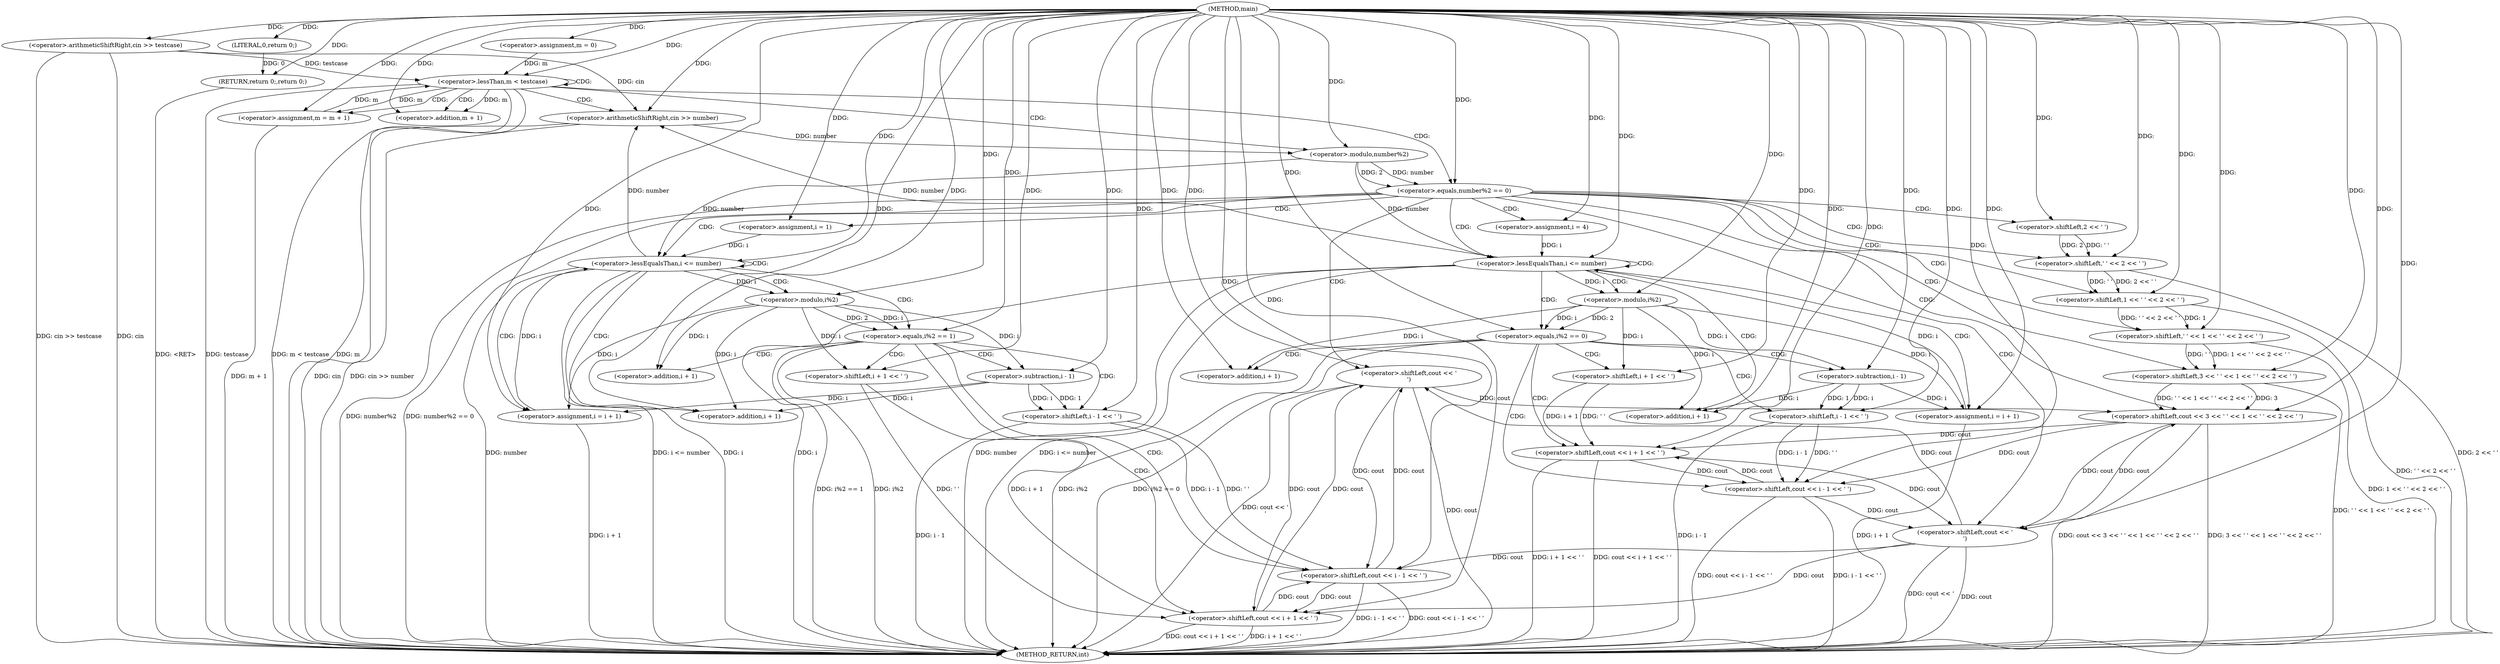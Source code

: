 digraph "main" {  
"1000134" [label = "(METHOD,main)" ]
"1000262" [label = "(METHOD_RETURN,int)" ]
"1000137" [label = "(<operator>.arithmeticShiftRight,cin >> testcase)" ]
"1000260" [label = "(RETURN,return 0;,return 0;)" ]
"1000142" [label = "(<operator>.assignment,m = 0)" ]
"1000145" [label = "(<operator>.lessThan,m < testcase)" ]
"1000148" [label = "(<operator>.assignment,m = m + 1)" ]
"1000261" [label = "(LITERAL,0,return 0;)" ]
"1000155" [label = "(<operator>.arithmeticShiftRight,cin >> number)" ]
"1000150" [label = "(<operator>.addition,m + 1)" ]
"1000159" [label = "(<operator>.equals,number%2 == 0)" ]
"1000202" [label = "(<operator>.shiftLeft,cout << '\n')" ]
"1000160" [label = "(<operator>.modulo,number%2)" ]
"1000167" [label = "(<operator>.assignment,i = 1)" ]
"1000170" [label = "(<operator>.lessEqualsThan,i <= number)" ]
"1000173" [label = "(<operator>.assignment,i = i + 1)" ]
"1000207" [label = "(<operator>.shiftLeft,cout << 3 << ' ' << 1 << ' ' << 2 << ' ')" ]
"1000257" [label = "(<operator>.shiftLeft,cout << '\n')" ]
"1000222" [label = "(<operator>.assignment,i = 4)" ]
"1000225" [label = "(<operator>.lessEqualsThan,i <= number)" ]
"1000228" [label = "(<operator>.assignment,i = i + 1)" ]
"1000175" [label = "(<operator>.addition,i + 1)" ]
"1000180" [label = "(<operator>.equals,i%2 == 1)" ]
"1000209" [label = "(<operator>.shiftLeft,3 << ' ' << 1 << ' ' << 2 << ' ')" ]
"1000186" [label = "(<operator>.shiftLeft,cout << i + 1 << ' ')" ]
"1000211" [label = "(<operator>.shiftLeft,' ' << 1 << ' ' << 2 << ' ')" ]
"1000230" [label = "(<operator>.addition,i + 1)" ]
"1000235" [label = "(<operator>.equals,i%2 == 0)" ]
"1000181" [label = "(<operator>.modulo,i%2)" ]
"1000195" [label = "(<operator>.shiftLeft,cout << i - 1 << ' ')" ]
"1000213" [label = "(<operator>.shiftLeft,1 << ' ' << 2 << ' ')" ]
"1000241" [label = "(<operator>.shiftLeft,cout << i + 1 << ' ')" ]
"1000188" [label = "(<operator>.shiftLeft,i + 1 << ' ')" ]
"1000215" [label = "(<operator>.shiftLeft,' ' << 2 << ' ')" ]
"1000236" [label = "(<operator>.modulo,i%2)" ]
"1000250" [label = "(<operator>.shiftLeft,cout << i - 1 << ' ')" ]
"1000189" [label = "(<operator>.addition,i + 1)" ]
"1000197" [label = "(<operator>.shiftLeft,i - 1 << ' ')" ]
"1000217" [label = "(<operator>.shiftLeft,2 << ' ')" ]
"1000243" [label = "(<operator>.shiftLeft,i + 1 << ' ')" ]
"1000198" [label = "(<operator>.subtraction,i - 1)" ]
"1000244" [label = "(<operator>.addition,i + 1)" ]
"1000252" [label = "(<operator>.shiftLeft,i - 1 << ' ')" ]
"1000253" [label = "(<operator>.subtraction,i - 1)" ]
  "1000137" -> "1000262"  [ label = "DDG: cin"] 
  "1000137" -> "1000262"  [ label = "DDG: cin >> testcase"] 
  "1000145" -> "1000262"  [ label = "DDG: m"] 
  "1000145" -> "1000262"  [ label = "DDG: testcase"] 
  "1000145" -> "1000262"  [ label = "DDG: m < testcase"] 
  "1000155" -> "1000262"  [ label = "DDG: cin"] 
  "1000155" -> "1000262"  [ label = "DDG: cin >> number"] 
  "1000159" -> "1000262"  [ label = "DDG: number%2"] 
  "1000159" -> "1000262"  [ label = "DDG: number%2 == 0"] 
  "1000215" -> "1000262"  [ label = "DDG: 2 << ' '"] 
  "1000213" -> "1000262"  [ label = "DDG: ' ' << 2 << ' '"] 
  "1000211" -> "1000262"  [ label = "DDG: 1 << ' ' << 2 << ' '"] 
  "1000209" -> "1000262"  [ label = "DDG: ' ' << 1 << ' ' << 2 << ' '"] 
  "1000207" -> "1000262"  [ label = "DDG: 3 << ' ' << 1 << ' ' << 2 << ' '"] 
  "1000207" -> "1000262"  [ label = "DDG: cout << 3 << ' ' << 1 << ' ' << 2 << ' '"] 
  "1000225" -> "1000262"  [ label = "DDG: i"] 
  "1000225" -> "1000262"  [ label = "DDG: number"] 
  "1000225" -> "1000262"  [ label = "DDG: i <= number"] 
  "1000257" -> "1000262"  [ label = "DDG: cout"] 
  "1000257" -> "1000262"  [ label = "DDG: cout << '\n'"] 
  "1000235" -> "1000262"  [ label = "DDG: i%2"] 
  "1000235" -> "1000262"  [ label = "DDG: i%2 == 0"] 
  "1000252" -> "1000262"  [ label = "DDG: i - 1"] 
  "1000250" -> "1000262"  [ label = "DDG: i - 1 << ' '"] 
  "1000250" -> "1000262"  [ label = "DDG: cout << i - 1 << ' '"] 
  "1000241" -> "1000262"  [ label = "DDG: i + 1 << ' '"] 
  "1000241" -> "1000262"  [ label = "DDG: cout << i + 1 << ' '"] 
  "1000228" -> "1000262"  [ label = "DDG: i + 1"] 
  "1000170" -> "1000262"  [ label = "DDG: i"] 
  "1000170" -> "1000262"  [ label = "DDG: number"] 
  "1000170" -> "1000262"  [ label = "DDG: i <= number"] 
  "1000202" -> "1000262"  [ label = "DDG: cout"] 
  "1000202" -> "1000262"  [ label = "DDG: cout << '\n'"] 
  "1000148" -> "1000262"  [ label = "DDG: m + 1"] 
  "1000180" -> "1000262"  [ label = "DDG: i%2"] 
  "1000180" -> "1000262"  [ label = "DDG: i%2 == 1"] 
  "1000197" -> "1000262"  [ label = "DDG: i - 1"] 
  "1000195" -> "1000262"  [ label = "DDG: i - 1 << ' '"] 
  "1000195" -> "1000262"  [ label = "DDG: cout << i - 1 << ' '"] 
  "1000186" -> "1000262"  [ label = "DDG: i + 1 << ' '"] 
  "1000186" -> "1000262"  [ label = "DDG: cout << i + 1 << ' '"] 
  "1000173" -> "1000262"  [ label = "DDG: i + 1"] 
  "1000260" -> "1000262"  [ label = "DDG: <RET>"] 
  "1000261" -> "1000260"  [ label = "DDG: 0"] 
  "1000134" -> "1000260"  [ label = "DDG: "] 
  "1000134" -> "1000137"  [ label = "DDG: "] 
  "1000134" -> "1000142"  [ label = "DDG: "] 
  "1000145" -> "1000148"  [ label = "DDG: m"] 
  "1000134" -> "1000148"  [ label = "DDG: "] 
  "1000134" -> "1000261"  [ label = "DDG: "] 
  "1000142" -> "1000145"  [ label = "DDG: m"] 
  "1000148" -> "1000145"  [ label = "DDG: m"] 
  "1000134" -> "1000145"  [ label = "DDG: "] 
  "1000137" -> "1000145"  [ label = "DDG: testcase"] 
  "1000145" -> "1000150"  [ label = "DDG: m"] 
  "1000134" -> "1000150"  [ label = "DDG: "] 
  "1000137" -> "1000155"  [ label = "DDG: cin"] 
  "1000134" -> "1000155"  [ label = "DDG: "] 
  "1000225" -> "1000155"  [ label = "DDG: number"] 
  "1000170" -> "1000155"  [ label = "DDG: number"] 
  "1000160" -> "1000159"  [ label = "DDG: 2"] 
  "1000160" -> "1000159"  [ label = "DDG: number"] 
  "1000134" -> "1000159"  [ label = "DDG: "] 
  "1000155" -> "1000160"  [ label = "DDG: number"] 
  "1000134" -> "1000160"  [ label = "DDG: "] 
  "1000134" -> "1000167"  [ label = "DDG: "] 
  "1000198" -> "1000173"  [ label = "DDG: i"] 
  "1000134" -> "1000173"  [ label = "DDG: "] 
  "1000181" -> "1000173"  [ label = "DDG: i"] 
  "1000257" -> "1000202"  [ label = "DDG: cout"] 
  "1000195" -> "1000202"  [ label = "DDG: cout"] 
  "1000186" -> "1000202"  [ label = "DDG: cout"] 
  "1000134" -> "1000202"  [ label = "DDG: "] 
  "1000167" -> "1000170"  [ label = "DDG: i"] 
  "1000173" -> "1000170"  [ label = "DDG: i"] 
  "1000134" -> "1000170"  [ label = "DDG: "] 
  "1000160" -> "1000170"  [ label = "DDG: number"] 
  "1000257" -> "1000207"  [ label = "DDG: cout"] 
  "1000202" -> "1000207"  [ label = "DDG: cout"] 
  "1000134" -> "1000207"  [ label = "DDG: "] 
  "1000209" -> "1000207"  [ label = "DDG: 3"] 
  "1000209" -> "1000207"  [ label = "DDG: ' ' << 1 << ' ' << 2 << ' '"] 
  "1000134" -> "1000222"  [ label = "DDG: "] 
  "1000253" -> "1000228"  [ label = "DDG: i"] 
  "1000134" -> "1000228"  [ label = "DDG: "] 
  "1000236" -> "1000228"  [ label = "DDG: i"] 
  "1000207" -> "1000257"  [ label = "DDG: cout"] 
  "1000250" -> "1000257"  [ label = "DDG: cout"] 
  "1000241" -> "1000257"  [ label = "DDG: cout"] 
  "1000134" -> "1000257"  [ label = "DDG: "] 
  "1000198" -> "1000175"  [ label = "DDG: i"] 
  "1000134" -> "1000175"  [ label = "DDG: "] 
  "1000181" -> "1000175"  [ label = "DDG: i"] 
  "1000134" -> "1000209"  [ label = "DDG: "] 
  "1000211" -> "1000209"  [ label = "DDG: ' '"] 
  "1000211" -> "1000209"  [ label = "DDG: 1 << ' ' << 2 << ' '"] 
  "1000222" -> "1000225"  [ label = "DDG: i"] 
  "1000228" -> "1000225"  [ label = "DDG: i"] 
  "1000134" -> "1000225"  [ label = "DDG: "] 
  "1000160" -> "1000225"  [ label = "DDG: number"] 
  "1000181" -> "1000180"  [ label = "DDG: i"] 
  "1000181" -> "1000180"  [ label = "DDG: 2"] 
  "1000134" -> "1000180"  [ label = "DDG: "] 
  "1000134" -> "1000211"  [ label = "DDG: "] 
  "1000213" -> "1000211"  [ label = "DDG: ' ' << 2 << ' '"] 
  "1000213" -> "1000211"  [ label = "DDG: 1"] 
  "1000253" -> "1000230"  [ label = "DDG: i"] 
  "1000134" -> "1000230"  [ label = "DDG: "] 
  "1000236" -> "1000230"  [ label = "DDG: i"] 
  "1000170" -> "1000181"  [ label = "DDG: i"] 
  "1000134" -> "1000181"  [ label = "DDG: "] 
  "1000257" -> "1000186"  [ label = "DDG: cout"] 
  "1000202" -> "1000186"  [ label = "DDG: cout"] 
  "1000195" -> "1000186"  [ label = "DDG: cout"] 
  "1000134" -> "1000186"  [ label = "DDG: "] 
  "1000188" -> "1000186"  [ label = "DDG: ' '"] 
  "1000188" -> "1000186"  [ label = "DDG: i + 1"] 
  "1000134" -> "1000213"  [ label = "DDG: "] 
  "1000215" -> "1000213"  [ label = "DDG: ' '"] 
  "1000215" -> "1000213"  [ label = "DDG: 2 << ' '"] 
  "1000236" -> "1000235"  [ label = "DDG: 2"] 
  "1000236" -> "1000235"  [ label = "DDG: i"] 
  "1000134" -> "1000235"  [ label = "DDG: "] 
  "1000134" -> "1000188"  [ label = "DDG: "] 
  "1000181" -> "1000188"  [ label = "DDG: i"] 
  "1000257" -> "1000195"  [ label = "DDG: cout"] 
  "1000202" -> "1000195"  [ label = "DDG: cout"] 
  "1000186" -> "1000195"  [ label = "DDG: cout"] 
  "1000134" -> "1000195"  [ label = "DDG: "] 
  "1000197" -> "1000195"  [ label = "DDG: ' '"] 
  "1000197" -> "1000195"  [ label = "DDG: i - 1"] 
  "1000134" -> "1000215"  [ label = "DDG: "] 
  "1000217" -> "1000215"  [ label = "DDG: 2"] 
  "1000217" -> "1000215"  [ label = "DDG: ' '"] 
  "1000225" -> "1000236"  [ label = "DDG: i"] 
  "1000134" -> "1000236"  [ label = "DDG: "] 
  "1000207" -> "1000241"  [ label = "DDG: cout"] 
  "1000250" -> "1000241"  [ label = "DDG: cout"] 
  "1000134" -> "1000241"  [ label = "DDG: "] 
  "1000243" -> "1000241"  [ label = "DDG: ' '"] 
  "1000243" -> "1000241"  [ label = "DDG: i + 1"] 
  "1000181" -> "1000189"  [ label = "DDG: i"] 
  "1000134" -> "1000189"  [ label = "DDG: "] 
  "1000198" -> "1000197"  [ label = "DDG: 1"] 
  "1000198" -> "1000197"  [ label = "DDG: i"] 
  "1000134" -> "1000197"  [ label = "DDG: "] 
  "1000134" -> "1000217"  [ label = "DDG: "] 
  "1000236" -> "1000243"  [ label = "DDG: i"] 
  "1000134" -> "1000243"  [ label = "DDG: "] 
  "1000207" -> "1000250"  [ label = "DDG: cout"] 
  "1000241" -> "1000250"  [ label = "DDG: cout"] 
  "1000134" -> "1000250"  [ label = "DDG: "] 
  "1000252" -> "1000250"  [ label = "DDG: ' '"] 
  "1000252" -> "1000250"  [ label = "DDG: i - 1"] 
  "1000181" -> "1000198"  [ label = "DDG: i"] 
  "1000134" -> "1000198"  [ label = "DDG: "] 
  "1000236" -> "1000244"  [ label = "DDG: i"] 
  "1000134" -> "1000244"  [ label = "DDG: "] 
  "1000253" -> "1000252"  [ label = "DDG: 1"] 
  "1000253" -> "1000252"  [ label = "DDG: i"] 
  "1000134" -> "1000252"  [ label = "DDG: "] 
  "1000236" -> "1000253"  [ label = "DDG: i"] 
  "1000134" -> "1000253"  [ label = "DDG: "] 
  "1000145" -> "1000150"  [ label = "CDG: "] 
  "1000145" -> "1000148"  [ label = "CDG: "] 
  "1000145" -> "1000159"  [ label = "CDG: "] 
  "1000145" -> "1000155"  [ label = "CDG: "] 
  "1000145" -> "1000145"  [ label = "CDG: "] 
  "1000145" -> "1000160"  [ label = "CDG: "] 
  "1000159" -> "1000211"  [ label = "CDG: "] 
  "1000159" -> "1000213"  [ label = "CDG: "] 
  "1000159" -> "1000215"  [ label = "CDG: "] 
  "1000159" -> "1000225"  [ label = "CDG: "] 
  "1000159" -> "1000222"  [ label = "CDG: "] 
  "1000159" -> "1000207"  [ label = "CDG: "] 
  "1000159" -> "1000167"  [ label = "CDG: "] 
  "1000159" -> "1000257"  [ label = "CDG: "] 
  "1000159" -> "1000202"  [ label = "CDG: "] 
  "1000159" -> "1000170"  [ label = "CDG: "] 
  "1000159" -> "1000217"  [ label = "CDG: "] 
  "1000159" -> "1000209"  [ label = "CDG: "] 
  "1000170" -> "1000180"  [ label = "CDG: "] 
  "1000170" -> "1000173"  [ label = "CDG: "] 
  "1000170" -> "1000175"  [ label = "CDG: "] 
  "1000170" -> "1000170"  [ label = "CDG: "] 
  "1000170" -> "1000181"  [ label = "CDG: "] 
  "1000225" -> "1000230"  [ label = "CDG: "] 
  "1000225" -> "1000236"  [ label = "CDG: "] 
  "1000225" -> "1000225"  [ label = "CDG: "] 
  "1000225" -> "1000235"  [ label = "CDG: "] 
  "1000225" -> "1000228"  [ label = "CDG: "] 
  "1000180" -> "1000195"  [ label = "CDG: "] 
  "1000180" -> "1000197"  [ label = "CDG: "] 
  "1000180" -> "1000186"  [ label = "CDG: "] 
  "1000180" -> "1000189"  [ label = "CDG: "] 
  "1000180" -> "1000188"  [ label = "CDG: "] 
  "1000180" -> "1000198"  [ label = "CDG: "] 
  "1000235" -> "1000243"  [ label = "CDG: "] 
  "1000235" -> "1000244"  [ label = "CDG: "] 
  "1000235" -> "1000253"  [ label = "CDG: "] 
  "1000235" -> "1000252"  [ label = "CDG: "] 
  "1000235" -> "1000250"  [ label = "CDG: "] 
  "1000235" -> "1000241"  [ label = "CDG: "] 
}

